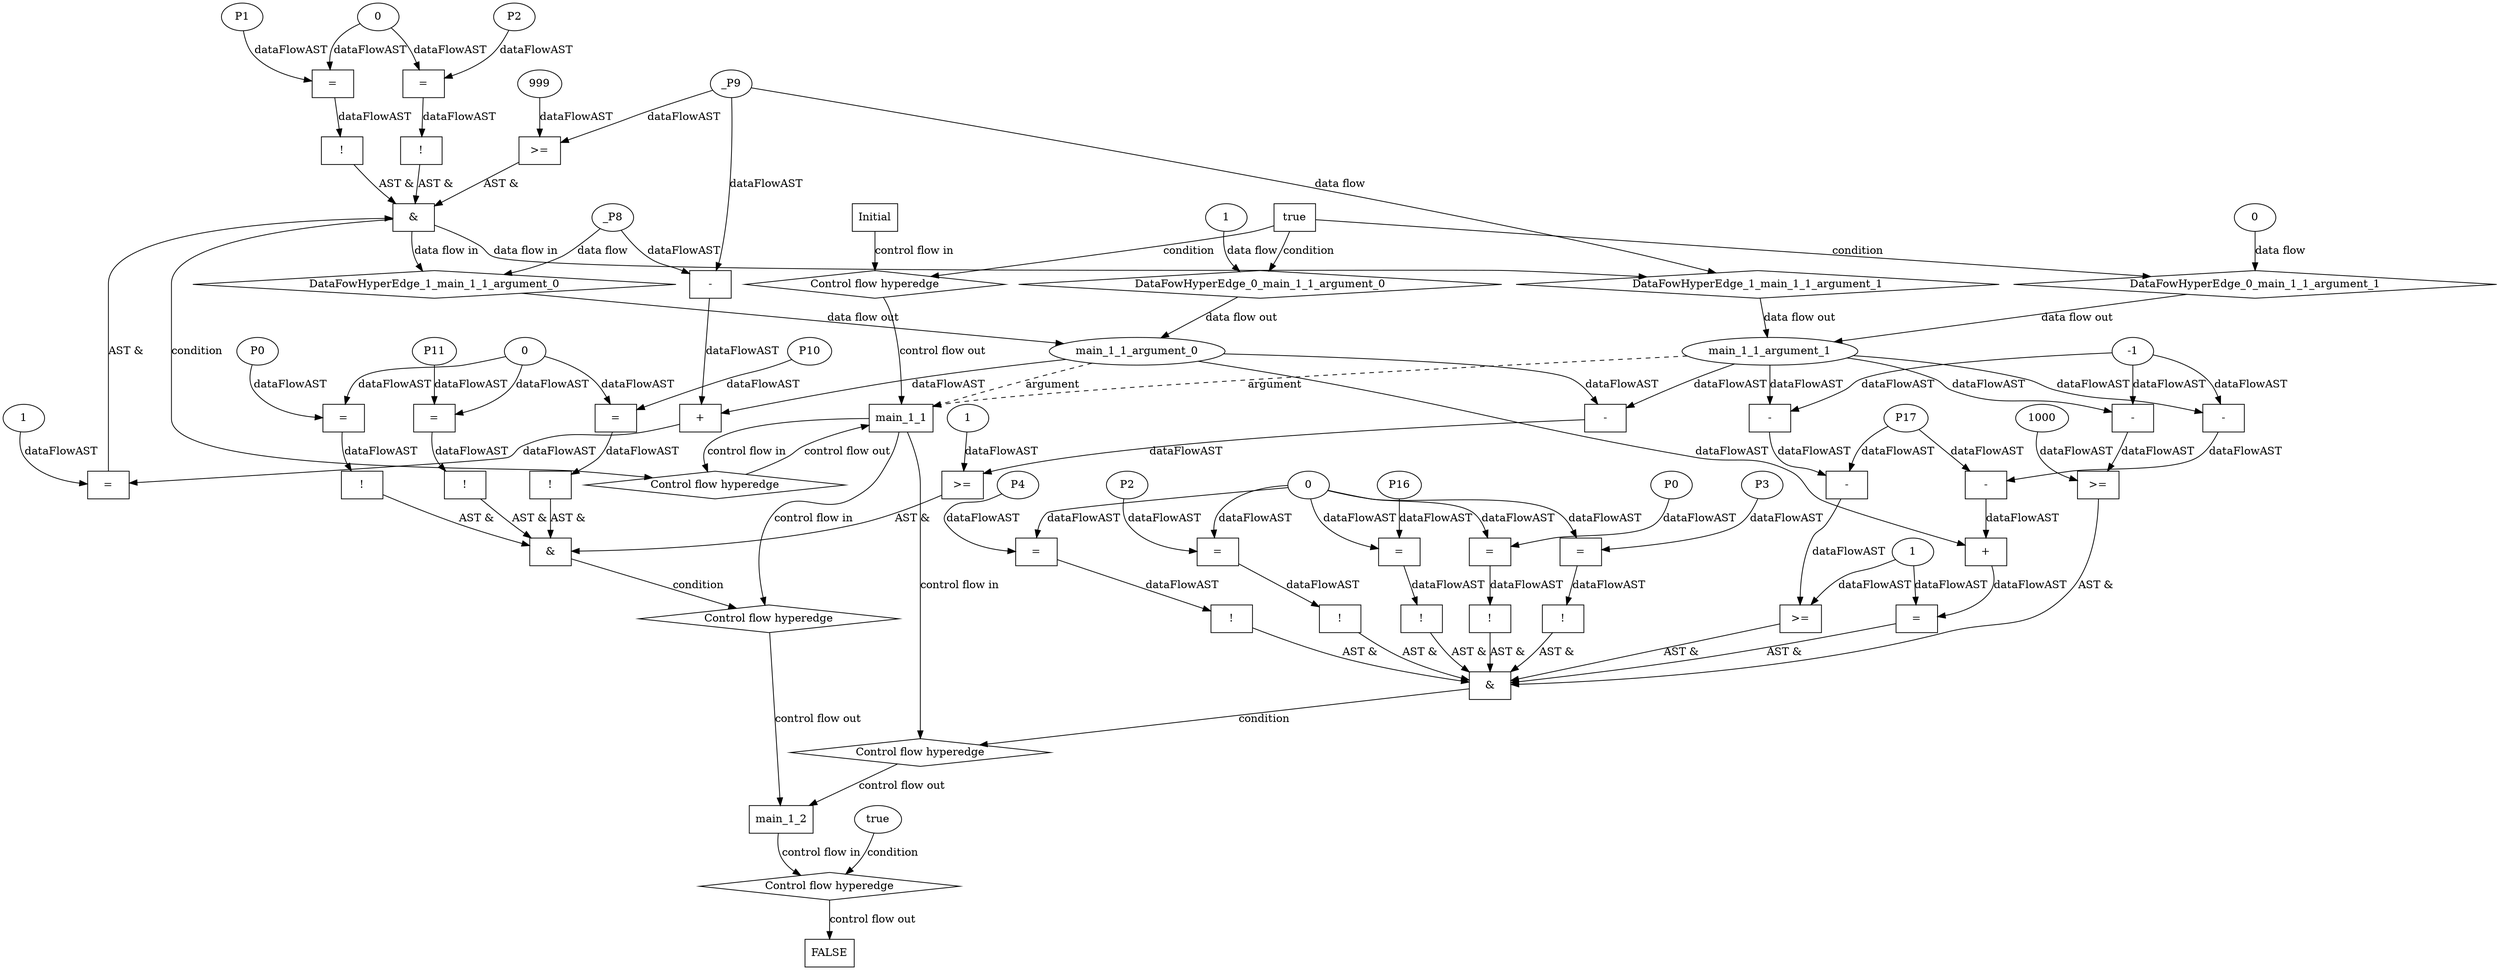 digraph dag {
"main_1_1" [label="main_1_1" nodeName="main_1_1" class=cfn  shape="rect"];
"main_1_2" [label="main_1_2" nodeName="main_1_2" class=cfn  shape="rect"];
FALSE [label="FALSE" nodeName=FALSE class=cfn  shape="rect"];
Initial [label="Initial" nodeName=Initial class=cfn  shape="rect"];
ControlFowHyperEdge_0 [label="Control flow hyperedge" nodeName=ControlFowHyperEdge_0 class=controlFlowHyperEdge shape="diamond"];
"Initial" -> ControlFowHyperEdge_0 [label="control flow in"]
ControlFowHyperEdge_0 -> "main_1_1" [label="control flow out"]
ControlFowHyperEdge_1 [label="Control flow hyperedge" nodeName=ControlFowHyperEdge_1 class=controlFlowHyperEdge shape="diamond"];
"main_1_1" -> ControlFowHyperEdge_1 [label="control flow in"]
ControlFowHyperEdge_1 -> "main_1_1" [label="control flow out"]
ControlFowHyperEdge_2 [label="Control flow hyperedge" nodeName=ControlFowHyperEdge_2 class=controlFlowHyperEdge shape="diamond"];
"main_1_1" -> ControlFowHyperEdge_2 [label="control flow in"]
ControlFowHyperEdge_2 -> "main_1_2" [label="control flow out"]
ControlFowHyperEdge_3 [label="Control flow hyperedge" nodeName=ControlFowHyperEdge_3 class=controlFlowHyperEdge shape="diamond"];
"main_1_1" -> ControlFowHyperEdge_3 [label="control flow in"]
ControlFowHyperEdge_3 -> "main_1_2" [label="control flow out"]
ControlFowHyperEdge_4 [label="Control flow hyperedge" nodeName=ControlFowHyperEdge_4 class=controlFlowHyperEdge shape="diamond"];
"main_1_2" -> ControlFowHyperEdge_4 [label="control flow in"]
ControlFowHyperEdge_4 -> "FALSE" [label="control flow out"]
"main_1_1_argument_0" [label="main_1_1_argument_0" nodeName=argument0 class=argument  head="main_1_1" shape="oval"];
"main_1_1_argument_0" -> "main_1_1"[label="argument" style="dashed"]
"main_1_1_argument_1" [label="main_1_1_argument_1" nodeName=argument1 class=argument  head="main_1_1" shape="oval"];
"main_1_1_argument_1" -> "main_1_1"[label="argument" style="dashed"]

"true_0" [label="true" nodeName="true_0" class=true shape="rect"];
"true_0" -> "ControlFowHyperEdge_0" [label="condition"];
"xxxmain_1_1___Initial_0xxxdataFlow_0_node_0" [label="1" nodeName="xxxmain_1_1___Initial_0xxxdataFlow_0_node_0" class=Literal ];

"xxxmain_1_1___Initial_0xxxdataFlow_0_node_0" -> "DataFowHyperEdge_0_main_1_1_argument_0" [label="data flow"];
"xxxmain_1_1___Initial_0xxxdataFlow1_node_0" [label="0" nodeName="xxxmain_1_1___Initial_0xxxdataFlow1_node_0" class=Literal ];

"xxxmain_1_1___Initial_0xxxdataFlow1_node_0" -> "DataFowHyperEdge_0_main_1_1_argument_1" [label="data flow"];
"xxxmain_1_1___main_1_1_1xxx_and" [label="&" nodeName="xxxmain_1_1___main_1_1_1xxx_and" class=Operator shape="rect"];
"xxxmain_1_1___main_1_1_1xxxguard_0_node_0" [label="!" nodeName="xxxmain_1_1___main_1_1_1xxxguard_0_node_0" class=Operator shape="rect"];
"xxxmain_1_1___main_1_1_1xxxguard_0_node_1" [label="=" nodeName="xxxmain_1_1___main_1_1_1xxxguard_0_node_1" class=Operator  shape="rect"];
"xxxmain_1_1___main_1_1_1xxxguard_0_node_2" [label="P1" nodeName="xxxmain_1_1___main_1_1_1xxxguard_0_node_2" class=Constant ];
"xxxmain_1_1___main_1_1_1xxxguard_0_node_3" [label="0" nodeName="xxxmain_1_1___main_1_1_1xxxguard_0_node_3" class=Literal ];
"xxxmain_1_1___main_1_1_1xxxguard_0_node_1" -> "xxxmain_1_1___main_1_1_1xxxguard_0_node_0"[label="dataFlowAST"]
"xxxmain_1_1___main_1_1_1xxxguard_0_node_2" -> "xxxmain_1_1___main_1_1_1xxxguard_0_node_1"[label="dataFlowAST"]
"xxxmain_1_1___main_1_1_1xxxguard_0_node_3" -> "xxxmain_1_1___main_1_1_1xxxguard_0_node_1"[label="dataFlowAST"]

"xxxmain_1_1___main_1_1_1xxxguard_0_node_0" -> "xxxmain_1_1___main_1_1_1xxx_and" [label="AST &"];
"xxxmain_1_1___main_1_1_1xxxguard1_node_0" [label="!" nodeName="xxxmain_1_1___main_1_1_1xxxguard1_node_0" class=Operator shape="rect"];
"xxxmain_1_1___main_1_1_1xxxguard1_node_1" [label="=" nodeName="xxxmain_1_1___main_1_1_1xxxguard1_node_1" class=Operator  shape="rect"];
"xxxmain_1_1___main_1_1_1xxxguard1_node_2" [label="P2" nodeName="xxxmain_1_1___main_1_1_1xxxguard1_node_2" class=Constant ];
"xxxmain_1_1___main_1_1_1xxxguard1_node_1" -> "xxxmain_1_1___main_1_1_1xxxguard1_node_0"[label="dataFlowAST"]
"xxxmain_1_1___main_1_1_1xxxguard1_node_2" -> "xxxmain_1_1___main_1_1_1xxxguard1_node_1"[label="dataFlowAST"]
"xxxmain_1_1___main_1_1_1xxxguard_0_node_3" -> "xxxmain_1_1___main_1_1_1xxxguard1_node_1"[label="dataFlowAST"]

"xxxmain_1_1___main_1_1_1xxxguard1_node_0" -> "xxxmain_1_1___main_1_1_1xxx_and" [label="AST &"];
"xxxmain_1_1___main_1_1_1xxxguard2_node_0" [label=">=" nodeName="xxxmain_1_1___main_1_1_1xxxguard2_node_0" class=Operator  shape="rect"];
"xxxmain_1_1___main_1_1_1xxxguard2_node_1" [label="999" nodeName="xxxmain_1_1___main_1_1_1xxxguard2_node_1" class=Literal ];
"xxxmain_1_1___main_1_1_1xxxguard2_node_1" -> "xxxmain_1_1___main_1_1_1xxxguard2_node_0"[label="dataFlowAST"]
"xxxmain_1_1___main_1_1_1xxxdataFlow1_node_0" -> "xxxmain_1_1___main_1_1_1xxxguard2_node_0"[label="dataFlowAST"]

"xxxmain_1_1___main_1_1_1xxxguard2_node_0" -> "xxxmain_1_1___main_1_1_1xxx_and" [label="AST &"];
"xxxmain_1_1___main_1_1_1xxxguard3_node_0" [label="=" nodeName="xxxmain_1_1___main_1_1_1xxxguard3_node_0" class=Operator  shape="rect"];
"xxxmain_1_1___main_1_1_1xxxguard3_node_1" [label="+" nodeName="xxxmain_1_1___main_1_1_1xxxguard3_node_1" class= Operator shape="rect"];
"xxxmain_1_1___main_1_1_1xxxguard3_node_3" [label="-" nodeName="xxxmain_1_1___main_1_1_1xxxguard3_node_3" class= Operator shape="rect"];
"xxxmain_1_1___main_1_1_1xxxguard3_node_6" [label="1" nodeName="xxxmain_1_1___main_1_1_1xxxguard3_node_6" class=Literal ];
"xxxmain_1_1___main_1_1_1xxxguard3_node_1" -> "xxxmain_1_1___main_1_1_1xxxguard3_node_0"[label="dataFlowAST"]
"xxxmain_1_1___main_1_1_1xxxguard3_node_6" -> "xxxmain_1_1___main_1_1_1xxxguard3_node_0"[label="dataFlowAST"]
"main_1_1_argument_0" -> "xxxmain_1_1___main_1_1_1xxxguard3_node_1"[label="dataFlowAST"]
"xxxmain_1_1___main_1_1_1xxxguard3_node_3" -> "xxxmain_1_1___main_1_1_1xxxguard3_node_1"[label="dataFlowAST"]
"xxxmain_1_1___main_1_1_1xxxdataFlow1_node_0" -> "xxxmain_1_1___main_1_1_1xxxguard3_node_3"[label="dataFlowAST"]
"xxxmain_1_1___main_1_1_1xxxdataFlow_0_node_0" -> "xxxmain_1_1___main_1_1_1xxxguard3_node_3"[label="dataFlowAST"]

"xxxmain_1_1___main_1_1_1xxxguard3_node_0" -> "xxxmain_1_1___main_1_1_1xxx_and" [label="AST &"];
"xxxmain_1_1___main_1_1_1xxx_and" -> "ControlFowHyperEdge_1" [label="condition"];
"xxxmain_1_1___main_1_1_1xxxdataFlow_0_node_0" [label="_P8" nodeName="xxxmain_1_1___main_1_1_1xxxdataFlow_0_node_0" class=Constant ];

"xxxmain_1_1___main_1_1_1xxxdataFlow_0_node_0" -> "DataFowHyperEdge_1_main_1_1_argument_0" [label="data flow"];
"xxxmain_1_1___main_1_1_1xxxdataFlow1_node_0" [label="_P9" nodeName="xxxmain_1_1___main_1_1_1xxxdataFlow1_node_0" class=Constant ];

"xxxmain_1_1___main_1_1_1xxxdataFlow1_node_0" -> "DataFowHyperEdge_1_main_1_1_argument_1" [label="data flow"];
"xxxmain_1_2___main_1_1_2xxx_and" [label="&" nodeName="xxxmain_1_2___main_1_1_2xxx_and" class=Operator shape="rect"];
"xxxmain_1_2___main_1_1_2xxxguard_0_node_0" [label="!" nodeName="xxxmain_1_2___main_1_1_2xxxguard_0_node_0" class=Operator shape="rect"];
"xxxmain_1_2___main_1_1_2xxxguard_0_node_1" [label="=" nodeName="xxxmain_1_2___main_1_1_2xxxguard_0_node_1" class=Operator  shape="rect"];
"xxxmain_1_2___main_1_1_2xxxguard_0_node_2" [label="P0" nodeName="xxxmain_1_2___main_1_1_2xxxguard_0_node_2" class=Constant ];
"xxxmain_1_2___main_1_1_2xxxguard_0_node_3" [label="0" nodeName="xxxmain_1_2___main_1_1_2xxxguard_0_node_3" class=Literal ];
"xxxmain_1_2___main_1_1_2xxxguard_0_node_1" -> "xxxmain_1_2___main_1_1_2xxxguard_0_node_0"[label="dataFlowAST"]
"xxxmain_1_2___main_1_1_2xxxguard_0_node_2" -> "xxxmain_1_2___main_1_1_2xxxguard_0_node_1"[label="dataFlowAST"]
"xxxmain_1_2___main_1_1_2xxxguard_0_node_3" -> "xxxmain_1_2___main_1_1_2xxxguard_0_node_1"[label="dataFlowAST"]

"xxxmain_1_2___main_1_1_2xxxguard_0_node_0" -> "xxxmain_1_2___main_1_1_2xxx_and" [label="AST &"];
"xxxmain_1_2___main_1_1_2xxxguard1_node_0" [label="!" nodeName="xxxmain_1_2___main_1_1_2xxxguard1_node_0" class=Operator shape="rect"];
"xxxmain_1_2___main_1_1_2xxxguard1_node_1" [label="=" nodeName="xxxmain_1_2___main_1_1_2xxxguard1_node_1" class=Operator  shape="rect"];
"xxxmain_1_2___main_1_1_2xxxguard1_node_2" [label="P11" nodeName="xxxmain_1_2___main_1_1_2xxxguard1_node_2" class=Constant ];
"xxxmain_1_2___main_1_1_2xxxguard1_node_1" -> "xxxmain_1_2___main_1_1_2xxxguard1_node_0"[label="dataFlowAST"]
"xxxmain_1_2___main_1_1_2xxxguard1_node_2" -> "xxxmain_1_2___main_1_1_2xxxguard1_node_1"[label="dataFlowAST"]
"xxxmain_1_2___main_1_1_2xxxguard_0_node_3" -> "xxxmain_1_2___main_1_1_2xxxguard1_node_1"[label="dataFlowAST"]

"xxxmain_1_2___main_1_1_2xxxguard1_node_0" -> "xxxmain_1_2___main_1_1_2xxx_and" [label="AST &"];
"xxxmain_1_2___main_1_1_2xxxguard2_node_0" [label="!" nodeName="xxxmain_1_2___main_1_1_2xxxguard2_node_0" class=Operator shape="rect"];
"xxxmain_1_2___main_1_1_2xxxguard2_node_1" [label="=" nodeName="xxxmain_1_2___main_1_1_2xxxguard2_node_1" class=Operator  shape="rect"];
"xxxmain_1_2___main_1_1_2xxxguard2_node_2" [label="P10" nodeName="xxxmain_1_2___main_1_1_2xxxguard2_node_2" class=Constant ];
"xxxmain_1_2___main_1_1_2xxxguard2_node_1" -> "xxxmain_1_2___main_1_1_2xxxguard2_node_0"[label="dataFlowAST"]
"xxxmain_1_2___main_1_1_2xxxguard2_node_2" -> "xxxmain_1_2___main_1_1_2xxxguard2_node_1"[label="dataFlowAST"]
"xxxmain_1_2___main_1_1_2xxxguard_0_node_3" -> "xxxmain_1_2___main_1_1_2xxxguard2_node_1"[label="dataFlowAST"]

"xxxmain_1_2___main_1_1_2xxxguard2_node_0" -> "xxxmain_1_2___main_1_1_2xxx_and" [label="AST &"];
"xxxmain_1_2___main_1_1_2xxxguard3_node_0" [label=">=" nodeName="xxxmain_1_2___main_1_1_2xxxguard3_node_0" class=Operator  shape="rect"];
"xxxmain_1_2___main_1_1_2xxxguard3_node_1" [label="-" nodeName="xxxmain_1_2___main_1_1_2xxxguard3_node_1" class= Operator shape="rect"];
"xxxmain_1_2___main_1_1_2xxxguard3_node_4" [label="1" nodeName="xxxmain_1_2___main_1_1_2xxxguard3_node_4" class=Literal ];
"xxxmain_1_2___main_1_1_2xxxguard3_node_1" -> "xxxmain_1_2___main_1_1_2xxxguard3_node_0"[label="dataFlowAST"]
"xxxmain_1_2___main_1_1_2xxxguard3_node_4" -> "xxxmain_1_2___main_1_1_2xxxguard3_node_0"[label="dataFlowAST"]
"main_1_1_argument_1" -> "xxxmain_1_2___main_1_1_2xxxguard3_node_1"[label="dataFlowAST"]
"main_1_1_argument_0" -> "xxxmain_1_2___main_1_1_2xxxguard3_node_1"[label="dataFlowAST"]

"xxxmain_1_2___main_1_1_2xxxguard3_node_0" -> "xxxmain_1_2___main_1_1_2xxx_and" [label="AST &"];
"xxxmain_1_2___main_1_1_2xxx_and" -> "ControlFowHyperEdge_2" [label="condition"];
"xxxmain_1_2___main_1_1_3xxx_and" [label="&" nodeName="xxxmain_1_2___main_1_1_3xxx_and" class=Operator shape="rect"];
"xxxmain_1_2___main_1_1_3xxxguard6_node_0" [label=">=" nodeName="xxxmain_1_2___main_1_1_3xxxguard6_node_0" class=Operator  shape="rect"];
"xxxmain_1_2___main_1_1_3xxxguard6_node_1" [label="-" nodeName="xxxmain_1_2___main_1_1_3xxxguard6_node_1" class= Operator shape="rect"];
"xxxmain_1_2___main_1_1_3xxxguard6_node_2" [label="-" nodeName="xxxmain_1_2___main_1_1_3xxxguard6_node_2" class= Operator shape="rect"];
"xxxmain_1_2___main_1_1_3xxxguard6_node_1" -> "xxxmain_1_2___main_1_1_3xxxguard6_node_0"[label="dataFlowAST"]
"xxxmain_1_2___main_1_1_3xxxguard3_node_8" -> "xxxmain_1_2___main_1_1_3xxxguard6_node_0"[label="dataFlowAST"]
"xxxmain_1_2___main_1_1_3xxxguard6_node_2" -> "xxxmain_1_2___main_1_1_3xxxguard6_node_1"[label="dataFlowAST"]
"xxxmain_1_2___main_1_1_3xxxguard3_node_7" -> "xxxmain_1_2___main_1_1_3xxxguard6_node_1"[label="dataFlowAST"]
"main_1_1_argument_1" -> "xxxmain_1_2___main_1_1_3xxxguard6_node_2"[label="dataFlowAST"]
"xxxmain_1_2___main_1_1_3xxxguard3_node_6" -> "xxxmain_1_2___main_1_1_3xxxguard6_node_2"[label="dataFlowAST"]

"xxxmain_1_2___main_1_1_3xxxguard6_node_0" -> "xxxmain_1_2___main_1_1_3xxx_and" [label="AST &"];
"xxxmain_1_2___main_1_1_3xxxguard2_node_0" [label="!" nodeName="xxxmain_1_2___main_1_1_3xxxguard2_node_0" class=Operator shape="rect"];
"xxxmain_1_2___main_1_1_3xxxguard2_node_1" [label="=" nodeName="xxxmain_1_2___main_1_1_3xxxguard2_node_1" class=Operator  shape="rect"];
"xxxmain_1_2___main_1_1_3xxxguard2_node_2" [label="P4" nodeName="xxxmain_1_2___main_1_1_3xxxguard2_node_2" class=Constant ];
"xxxmain_1_2___main_1_1_3xxxguard2_node_1" -> "xxxmain_1_2___main_1_1_3xxxguard2_node_0"[label="dataFlowAST"]
"xxxmain_1_2___main_1_1_3xxxguard2_node_2" -> "xxxmain_1_2___main_1_1_3xxxguard2_node_1"[label="dataFlowAST"]
"xxxmain_1_2___main_1_1_3xxxguard_0_node_3" -> "xxxmain_1_2___main_1_1_3xxxguard2_node_1"[label="dataFlowAST"]

"xxxmain_1_2___main_1_1_3xxxguard2_node_0" -> "xxxmain_1_2___main_1_1_3xxx_and" [label="AST &"];
"xxxmain_1_2___main_1_1_3xxxguard4_node_0" [label=">=" nodeName="xxxmain_1_2___main_1_1_3xxxguard4_node_0" class=Operator  shape="rect"];
"xxxmain_1_2___main_1_1_3xxxguard4_node_1" [label="-" nodeName="xxxmain_1_2___main_1_1_3xxxguard4_node_1" class= Operator shape="rect"];
"xxxmain_1_2___main_1_1_3xxxguard4_node_4" [label="1000" nodeName="xxxmain_1_2___main_1_1_3xxxguard4_node_4" class=Literal ];
"xxxmain_1_2___main_1_1_3xxxguard4_node_1" -> "xxxmain_1_2___main_1_1_3xxxguard4_node_0"[label="dataFlowAST"]
"xxxmain_1_2___main_1_1_3xxxguard4_node_4" -> "xxxmain_1_2___main_1_1_3xxxguard4_node_0"[label="dataFlowAST"]
"main_1_1_argument_1" -> "xxxmain_1_2___main_1_1_3xxxguard4_node_1"[label="dataFlowAST"]
"xxxmain_1_2___main_1_1_3xxxguard3_node_6" -> "xxxmain_1_2___main_1_1_3xxxguard4_node_1"[label="dataFlowAST"]

"xxxmain_1_2___main_1_1_3xxxguard4_node_0" -> "xxxmain_1_2___main_1_1_3xxx_and" [label="AST &"];
"xxxmain_1_2___main_1_1_3xxxguard_0_node_0" [label="!" nodeName="xxxmain_1_2___main_1_1_3xxxguard_0_node_0" class=Operator shape="rect"];
"xxxmain_1_2___main_1_1_3xxxguard_0_node_1" [label="=" nodeName="xxxmain_1_2___main_1_1_3xxxguard_0_node_1" class=Operator  shape="rect"];
"xxxmain_1_2___main_1_1_3xxxguard_0_node_2" [label="P2" nodeName="xxxmain_1_2___main_1_1_3xxxguard_0_node_2" class=Constant ];
"xxxmain_1_2___main_1_1_3xxxguard_0_node_3" [label="0" nodeName="xxxmain_1_2___main_1_1_3xxxguard_0_node_3" class=Literal ];
"xxxmain_1_2___main_1_1_3xxxguard_0_node_1" -> "xxxmain_1_2___main_1_1_3xxxguard_0_node_0"[label="dataFlowAST"]
"xxxmain_1_2___main_1_1_3xxxguard_0_node_2" -> "xxxmain_1_2___main_1_1_3xxxguard_0_node_1"[label="dataFlowAST"]
"xxxmain_1_2___main_1_1_3xxxguard_0_node_3" -> "xxxmain_1_2___main_1_1_3xxxguard_0_node_1"[label="dataFlowAST"]

"xxxmain_1_2___main_1_1_3xxxguard_0_node_0" -> "xxxmain_1_2___main_1_1_3xxx_and" [label="AST &"];
"xxxmain_1_2___main_1_1_3xxxguard1_node_0" [label="!" nodeName="xxxmain_1_2___main_1_1_3xxxguard1_node_0" class=Operator shape="rect"];
"xxxmain_1_2___main_1_1_3xxxguard1_node_1" [label="=" nodeName="xxxmain_1_2___main_1_1_3xxxguard1_node_1" class=Operator  shape="rect"];
"xxxmain_1_2___main_1_1_3xxxguard1_node_2" [label="P16" nodeName="xxxmain_1_2___main_1_1_3xxxguard1_node_2" class=Constant ];
"xxxmain_1_2___main_1_1_3xxxguard1_node_1" -> "xxxmain_1_2___main_1_1_3xxxguard1_node_0"[label="dataFlowAST"]
"xxxmain_1_2___main_1_1_3xxxguard1_node_2" -> "xxxmain_1_2___main_1_1_3xxxguard1_node_1"[label="dataFlowAST"]
"xxxmain_1_2___main_1_1_3xxxguard_0_node_3" -> "xxxmain_1_2___main_1_1_3xxxguard1_node_1"[label="dataFlowAST"]

"xxxmain_1_2___main_1_1_3xxxguard1_node_0" -> "xxxmain_1_2___main_1_1_3xxx_and" [label="AST &"];
"xxxmain_1_2___main_1_1_3xxxguard3_node_0" [label="=" nodeName="xxxmain_1_2___main_1_1_3xxxguard3_node_0" class=Operator  shape="rect"];
"xxxmain_1_2___main_1_1_3xxxguard3_node_1" [label="+" nodeName="xxxmain_1_2___main_1_1_3xxxguard3_node_1" class= Operator shape="rect"];
"xxxmain_1_2___main_1_1_3xxxguard3_node_3" [label="-" nodeName="xxxmain_1_2___main_1_1_3xxxguard3_node_3" class= Operator shape="rect"];
"xxxmain_1_2___main_1_1_3xxxguard3_node_4" [label="-" nodeName="xxxmain_1_2___main_1_1_3xxxguard3_node_4" class= Operator shape="rect"];
"xxxmain_1_2___main_1_1_3xxxguard3_node_6" [label="-1" nodeName="xxxmain_1_2___main_1_1_3xxxguard3_node_6" class=Literal ];
"xxxmain_1_2___main_1_1_3xxxguard3_node_7" [label="P17" nodeName="xxxmain_1_2___main_1_1_3xxxguard3_node_7" class=Constant ];
"xxxmain_1_2___main_1_1_3xxxguard3_node_8" [label="1" nodeName="xxxmain_1_2___main_1_1_3xxxguard3_node_8" class=Literal ];
"xxxmain_1_2___main_1_1_3xxxguard3_node_1" -> "xxxmain_1_2___main_1_1_3xxxguard3_node_0"[label="dataFlowAST"]
"xxxmain_1_2___main_1_1_3xxxguard3_node_8" -> "xxxmain_1_2___main_1_1_3xxxguard3_node_0"[label="dataFlowAST"]
"main_1_1_argument_0" -> "xxxmain_1_2___main_1_1_3xxxguard3_node_1"[label="dataFlowAST"]
"xxxmain_1_2___main_1_1_3xxxguard3_node_3" -> "xxxmain_1_2___main_1_1_3xxxguard3_node_1"[label="dataFlowAST"]
"xxxmain_1_2___main_1_1_3xxxguard3_node_4" -> "xxxmain_1_2___main_1_1_3xxxguard3_node_3"[label="dataFlowAST"]
"xxxmain_1_2___main_1_1_3xxxguard3_node_7" -> "xxxmain_1_2___main_1_1_3xxxguard3_node_3"[label="dataFlowAST"]
"main_1_1_argument_1" -> "xxxmain_1_2___main_1_1_3xxxguard3_node_4"[label="dataFlowAST"]
"xxxmain_1_2___main_1_1_3xxxguard3_node_6" -> "xxxmain_1_2___main_1_1_3xxxguard3_node_4"[label="dataFlowAST"]

"xxxmain_1_2___main_1_1_3xxxguard3_node_0" -> "xxxmain_1_2___main_1_1_3xxx_and" [label="AST &"];
"xxxmain_1_2___main_1_1_3xxxguard7_node_0" [label="!" nodeName="xxxmain_1_2___main_1_1_3xxxguard7_node_0" class=Operator shape="rect"];
"xxxmain_1_2___main_1_1_3xxxguard7_node_1" [label="=" nodeName="xxxmain_1_2___main_1_1_3xxxguard7_node_1" class=Operator  shape="rect"];
"xxxmain_1_2___main_1_1_3xxxguard7_node_2" [label="P0" nodeName="xxxmain_1_2___main_1_1_3xxxguard7_node_2" class=Constant ];
"xxxmain_1_2___main_1_1_3xxxguard7_node_1" -> "xxxmain_1_2___main_1_1_3xxxguard7_node_0"[label="dataFlowAST"]
"xxxmain_1_2___main_1_1_3xxxguard7_node_2" -> "xxxmain_1_2___main_1_1_3xxxguard7_node_1"[label="dataFlowAST"]
"xxxmain_1_2___main_1_1_3xxxguard_0_node_3" -> "xxxmain_1_2___main_1_1_3xxxguard7_node_1"[label="dataFlowAST"]

"xxxmain_1_2___main_1_1_3xxxguard7_node_0" -> "xxxmain_1_2___main_1_1_3xxx_and" [label="AST &"];
"xxxmain_1_2___main_1_1_3xxxguard5_node_0" [label="!" nodeName="xxxmain_1_2___main_1_1_3xxxguard5_node_0" class=Operator shape="rect"];
"xxxmain_1_2___main_1_1_3xxxguard5_node_1" [label="=" nodeName="xxxmain_1_2___main_1_1_3xxxguard5_node_1" class=Operator  shape="rect"];
"xxxmain_1_2___main_1_1_3xxxguard5_node_2" [label="P3" nodeName="xxxmain_1_2___main_1_1_3xxxguard5_node_2" class=Constant ];
"xxxmain_1_2___main_1_1_3xxxguard5_node_1" -> "xxxmain_1_2___main_1_1_3xxxguard5_node_0"[label="dataFlowAST"]
"xxxmain_1_2___main_1_1_3xxxguard5_node_2" -> "xxxmain_1_2___main_1_1_3xxxguard5_node_1"[label="dataFlowAST"]
"xxxmain_1_2___main_1_1_3xxxguard_0_node_3" -> "xxxmain_1_2___main_1_1_3xxxguard5_node_1"[label="dataFlowAST"]

"xxxmain_1_2___main_1_1_3xxxguard5_node_0" -> "xxxmain_1_2___main_1_1_3xxx_and" [label="AST &"];
"xxxmain_1_2___main_1_1_3xxx_and" -> "ControlFowHyperEdge_3" [label="condition"];
"xxxFALSE___main_1_2_4xxxguard_0_node_0" [label="true" nodeName="xxxFALSE___main_1_2_4xxxguard_0_node_0" class=BoolValue ];

"xxxFALSE___main_1_2_4xxxguard_0_node_0" -> "ControlFowHyperEdge_4" [label="condition"];
"DataFowHyperEdge_0_main_1_1_argument_0" [label="DataFowHyperEdge_0_main_1_1_argument_0" nodeName="DataFowHyperEdge_0_main_1_1_argument_0" class=DataFlowHyperedge shape="diamond"];
"DataFowHyperEdge_0_main_1_1_argument_0" -> "main_1_1_argument_0"[label="data flow out"]
"true_0" -> "DataFowHyperEdge_0_main_1_1_argument_0" [label="condition"];
"DataFowHyperEdge_0_main_1_1_argument_1" [label="DataFowHyperEdge_0_main_1_1_argument_1" nodeName="DataFowHyperEdge_0_main_1_1_argument_1" class=DataFlowHyperedge shape="diamond"];
"DataFowHyperEdge_0_main_1_1_argument_1" -> "main_1_1_argument_1"[label="data flow out"]
"true_0" -> "DataFowHyperEdge_0_main_1_1_argument_1" [label="condition"];
"DataFowHyperEdge_1_main_1_1_argument_0" [label="DataFowHyperEdge_1_main_1_1_argument_0" nodeName="DataFowHyperEdge_1_main_1_1_argument_0" class=DataFlowHyperedge shape="diamond"];
"DataFowHyperEdge_1_main_1_1_argument_0" -> "main_1_1_argument_0"[label="data flow out"]
"xxxmain_1_1___main_1_1_1xxx_and" -> "DataFowHyperEdge_1_main_1_1_argument_0"[label="data flow in"]
"DataFowHyperEdge_1_main_1_1_argument_1" [label="DataFowHyperEdge_1_main_1_1_argument_1" nodeName="DataFowHyperEdge_1_main_1_1_argument_1" class=DataFlowHyperedge shape="diamond"];
"DataFowHyperEdge_1_main_1_1_argument_1" -> "main_1_1_argument_1"[label="data flow out"]
"xxxmain_1_1___main_1_1_1xxx_and" -> "DataFowHyperEdge_1_main_1_1_argument_1"[label="data flow in"]




}
